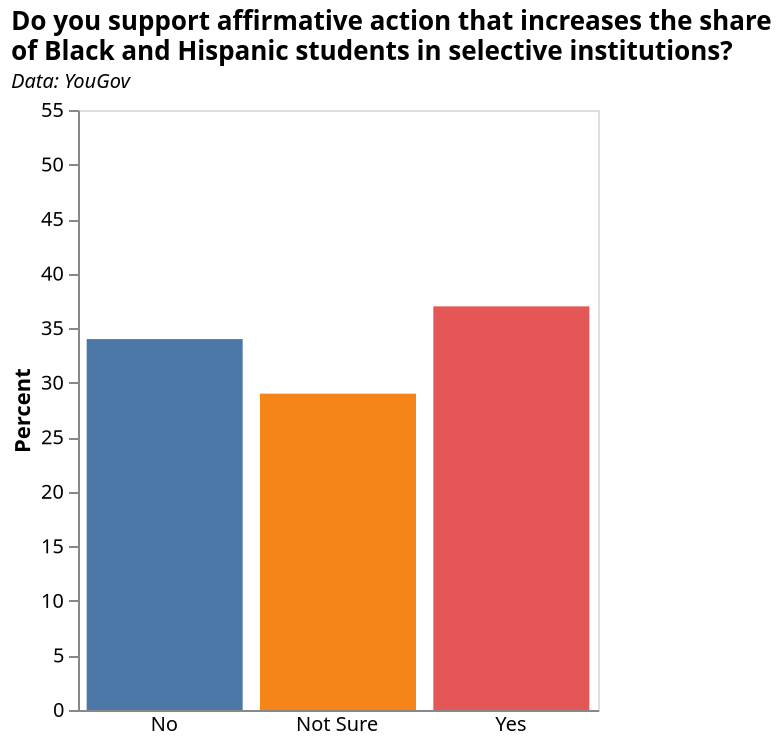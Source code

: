 {
  "$schema": "https://vega.github.io/schema/vega-lite/v5.json",
  "title": {
    "text": [
      "Do you support affirmative action that increases the share",
      "of Black and Hispanic students in selective institutions?"
    ],
    "subtitle": "Data: YouGov",
    "subtitleFontStyle": "italic",
    "subtitleFontSize": 10,
    "anchor": "start",
    "color": "black"
  },
  "data": {
    "values": [
      {
        "Answer": "Yes",
        "Percent": "37"
      },
      {
        "Answer": "No",
        "Percent": "34"
      },
      {
        "Answer": "Not Sure",
        "Percent": "29"
      }
    ]
  },
  "height": 300,
  "width": 260,
  "mark": {
    "type": "bar"
  },
  "encoding": {
    "x": {
      "field": "Answer",
      "type": "ordinal",
      "axis": {
        "title": null,
        "grid": false,
        "ticks": false,
        "labelAngle": 360
      }
    },
    "y": {
      "field": "Percent",
      "type": "quantitative",
      "scale": {
        "domain": [
          0,
          55
        ]
      },
      "title": "Percent",
      "axis": {
        "grid": false
      }
    },
    "color": {
      "field": "Answer",
      "legend": false
    }
  }
}